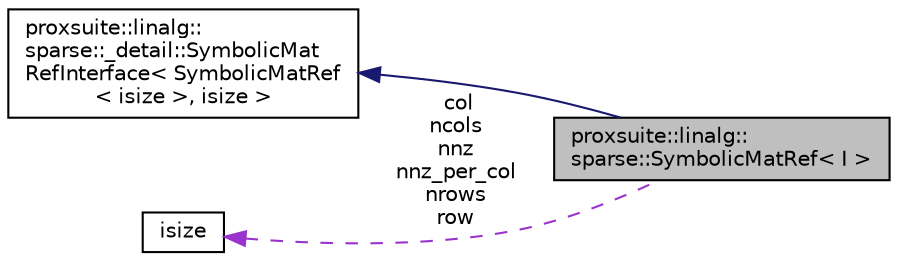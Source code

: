 digraph "proxsuite::linalg::sparse::SymbolicMatRef&lt; I &gt;"
{
 // LATEX_PDF_SIZE
  bgcolor="transparent";
  edge [fontname="Helvetica",fontsize="10",labelfontname="Helvetica",labelfontsize="10"];
  node [fontname="Helvetica",fontsize="10",shape=record];
  rankdir="LR";
  Node1 [label="proxsuite::linalg::\lsparse::SymbolicMatRef\< I \>",height=0.2,width=0.4,color="black", fillcolor="grey75", style="filled", fontcolor="black",tooltip=" "];
  Node2 -> Node1 [dir="back",color="midnightblue",fontsize="10",style="solid",fontname="Helvetica"];
  Node2 [label="proxsuite::linalg::\lsparse::_detail::SymbolicMat\lRefInterface\< SymbolicMatRef\l\< isize \>, isize \>",height=0.2,width=0.4,color="black",URL="$structproxsuite_1_1linalg_1_1sparse_1_1__detail_1_1_symbolic_mat_ref_interface.html",tooltip=" "];
  Node3 -> Node1 [dir="back",color="darkorchid3",fontsize="10",style="dashed",label=" col\nncols\nnnz\nnnz_per_col\nnrows\nrow" ,fontname="Helvetica"];
  Node3 [label="isize",height=0.2,width=0.4,color="black",tooltip=" "];
}
